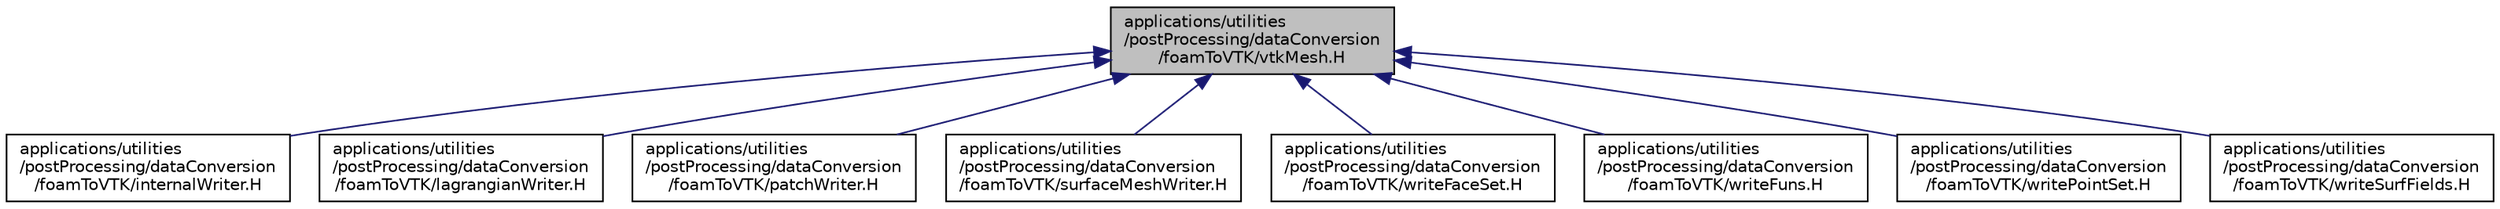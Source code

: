 digraph "applications/utilities/postProcessing/dataConversion/foamToVTK/vtkMesh.H"
{
  bgcolor="transparent";
  edge [fontname="Helvetica",fontsize="10",labelfontname="Helvetica",labelfontsize="10"];
  node [fontname="Helvetica",fontsize="10",shape=record];
  Node1 [label="applications/utilities\l/postProcessing/dataConversion\l/foamToVTK/vtkMesh.H",height=0.2,width=0.4,color="black", fillcolor="grey75", style="filled", fontcolor="black"];
  Node1 -> Node2 [dir="back",color="midnightblue",fontsize="10",style="solid",fontname="Helvetica"];
  Node2 [label="applications/utilities\l/postProcessing/dataConversion\l/foamToVTK/internalWriter.H",height=0.2,width=0.4,color="black",URL="$a04395.html"];
  Node1 -> Node3 [dir="back",color="midnightblue",fontsize="10",style="solid",fontname="Helvetica"];
  Node3 [label="applications/utilities\l/postProcessing/dataConversion\l/foamToVTK/lagrangianWriter.H",height=0.2,width=0.4,color="black",URL="$a04398.html"];
  Node1 -> Node4 [dir="back",color="midnightblue",fontsize="10",style="solid",fontname="Helvetica"];
  Node4 [label="applications/utilities\l/postProcessing/dataConversion\l/foamToVTK/patchWriter.H",height=0.2,width=0.4,color="black",URL="$a04401.html"];
  Node1 -> Node5 [dir="back",color="midnightblue",fontsize="10",style="solid",fontname="Helvetica"];
  Node5 [label="applications/utilities\l/postProcessing/dataConversion\l/foamToVTK/surfaceMeshWriter.H",height=0.2,width=0.4,color="black",URL="$a04404.html"];
  Node1 -> Node6 [dir="back",color="midnightblue",fontsize="10",style="solid",fontname="Helvetica"];
  Node6 [label="applications/utilities\l/postProcessing/dataConversion\l/foamToVTK/writeFaceSet.H",height=0.2,width=0.4,color="black",URL="$a04409.html",tooltip="Write faceSet to vtk polydata file. Only one data which is original faceID. "];
  Node1 -> Node7 [dir="back",color="midnightblue",fontsize="10",style="solid",fontname="Helvetica"];
  Node7 [label="applications/utilities\l/postProcessing/dataConversion\l/foamToVTK/writeFuns.H",height=0.2,width=0.4,color="black",URL="$a04285.html"];
  Node1 -> Node8 [dir="back",color="midnightblue",fontsize="10",style="solid",fontname="Helvetica"];
  Node8 [label="applications/utilities\l/postProcessing/dataConversion\l/foamToVTK/writePointSet.H",height=0.2,width=0.4,color="black",URL="$a04291.html",tooltip="Write pointSet to vtk polydata file. Only one data which is original pointID. "];
  Node1 -> Node9 [dir="back",color="midnightblue",fontsize="10",style="solid",fontname="Helvetica"];
  Node9 [label="applications/utilities\l/postProcessing/dataConversion\l/foamToVTK/writeSurfFields.H",height=0.2,width=0.4,color="black",URL="$a04412.html",tooltip="Write a patch with its data. "];
}
